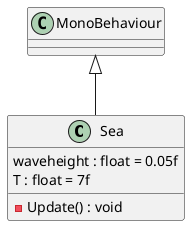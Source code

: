 @startuml
class Sea {
    waveheight : float = 0.05f
    T : float = 7f
    - Update() : void
}
MonoBehaviour <|-- Sea
@enduml
